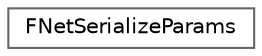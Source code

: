 digraph "Graphical Class Hierarchy"
{
 // INTERACTIVE_SVG=YES
 // LATEX_PDF_SIZE
  bgcolor="transparent";
  edge [fontname=Helvetica,fontsize=10,labelfontname=Helvetica,labelfontsize=10];
  node [fontname=Helvetica,fontsize=10,shape=box,height=0.2,width=0.4];
  rankdir="LR";
  Node0 [id="Node000000",label="FNetSerializeParams",height=0.2,width=0.4,color="grey40", fillcolor="white", style="filled",URL="$d0/d58/structFNetSerializeParams.html",tooltip=" "];
}
